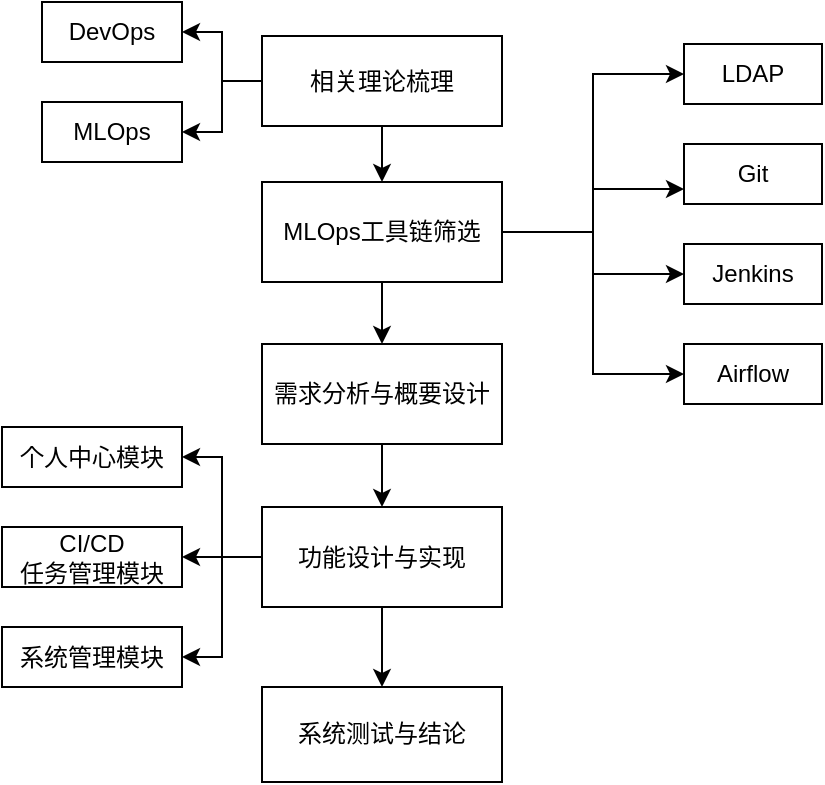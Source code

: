 <mxfile version="14.6.10" type="github">
  <diagram id="VPL3twVlXmOfuraQBluj" name="第 1 页">
    <mxGraphModel dx="782" dy="437" grid="1" gridSize="10" guides="1" tooltips="1" connect="1" arrows="1" fold="1" page="1" pageScale="1" pageWidth="827" pageHeight="1169" math="0" shadow="0">
      <root>
        <mxCell id="0" />
        <mxCell id="1" parent="0" />
        <mxCell id="V8DIiMV9YnRs5j7EAqe4-22" style="edgeStyle=orthogonalEdgeStyle;rounded=0;orthogonalLoop=1;jettySize=auto;html=1;exitX=0;exitY=0.5;exitDx=0;exitDy=0;entryX=1;entryY=0.5;entryDx=0;entryDy=0;" edge="1" parent="1" source="V8DIiMV9YnRs5j7EAqe4-1" target="V8DIiMV9YnRs5j7EAqe4-6">
          <mxGeometry relative="1" as="geometry" />
        </mxCell>
        <mxCell id="V8DIiMV9YnRs5j7EAqe4-23" style="edgeStyle=orthogonalEdgeStyle;rounded=0;orthogonalLoop=1;jettySize=auto;html=1;exitX=0;exitY=0.5;exitDx=0;exitDy=0;entryX=1;entryY=0.5;entryDx=0;entryDy=0;" edge="1" parent="1" source="V8DIiMV9YnRs5j7EAqe4-1" target="V8DIiMV9YnRs5j7EAqe4-7">
          <mxGeometry relative="1" as="geometry" />
        </mxCell>
        <mxCell id="V8DIiMV9YnRs5j7EAqe4-24" style="edgeStyle=orthogonalEdgeStyle;rounded=0;orthogonalLoop=1;jettySize=auto;html=1;exitX=0.5;exitY=1;exitDx=0;exitDy=0;entryX=0.5;entryY=0;entryDx=0;entryDy=0;" edge="1" parent="1" source="V8DIiMV9YnRs5j7EAqe4-1" target="V8DIiMV9YnRs5j7EAqe4-4">
          <mxGeometry relative="1" as="geometry" />
        </mxCell>
        <mxCell id="V8DIiMV9YnRs5j7EAqe4-1" value="相关理论梳理" style="rounded=0;whiteSpace=wrap;html=1;" vertex="1" parent="1">
          <mxGeometry x="460" y="337" width="120" height="45" as="geometry" />
        </mxCell>
        <mxCell id="V8DIiMV9YnRs5j7EAqe4-27" style="edgeStyle=orthogonalEdgeStyle;rounded=0;orthogonalLoop=1;jettySize=auto;html=1;exitX=0.5;exitY=1;exitDx=0;exitDy=0;entryX=0.5;entryY=0;entryDx=0;entryDy=0;" edge="1" parent="1" source="V8DIiMV9YnRs5j7EAqe4-2" target="V8DIiMV9YnRs5j7EAqe4-13">
          <mxGeometry relative="1" as="geometry" />
        </mxCell>
        <mxCell id="V8DIiMV9YnRs5j7EAqe4-2" value="需求分析与概要设计" style="rounded=0;whiteSpace=wrap;html=1;" vertex="1" parent="1">
          <mxGeometry x="460" y="491" width="120" height="50" as="geometry" />
        </mxCell>
        <mxCell id="V8DIiMV9YnRs5j7EAqe4-18" style="edgeStyle=orthogonalEdgeStyle;rounded=0;orthogonalLoop=1;jettySize=auto;html=1;exitX=1;exitY=0.5;exitDx=0;exitDy=0;entryX=0;entryY=0.5;entryDx=0;entryDy=0;" edge="1" parent="1" source="V8DIiMV9YnRs5j7EAqe4-4" target="V8DIiMV9YnRs5j7EAqe4-9">
          <mxGeometry relative="1" as="geometry" />
        </mxCell>
        <mxCell id="V8DIiMV9YnRs5j7EAqe4-19" style="edgeStyle=orthogonalEdgeStyle;rounded=0;orthogonalLoop=1;jettySize=auto;html=1;exitX=1;exitY=0.5;exitDx=0;exitDy=0;entryX=0;entryY=0.75;entryDx=0;entryDy=0;" edge="1" parent="1" source="V8DIiMV9YnRs5j7EAqe4-4" target="V8DIiMV9YnRs5j7EAqe4-10">
          <mxGeometry relative="1" as="geometry" />
        </mxCell>
        <mxCell id="V8DIiMV9YnRs5j7EAqe4-20" style="edgeStyle=orthogonalEdgeStyle;rounded=0;orthogonalLoop=1;jettySize=auto;html=1;exitX=1;exitY=0.5;exitDx=0;exitDy=0;entryX=0;entryY=0.5;entryDx=0;entryDy=0;" edge="1" parent="1" source="V8DIiMV9YnRs5j7EAqe4-4" target="V8DIiMV9YnRs5j7EAqe4-11">
          <mxGeometry relative="1" as="geometry" />
        </mxCell>
        <mxCell id="V8DIiMV9YnRs5j7EAqe4-21" style="edgeStyle=orthogonalEdgeStyle;rounded=0;orthogonalLoop=1;jettySize=auto;html=1;exitX=1;exitY=0.5;exitDx=0;exitDy=0;entryX=0;entryY=0.5;entryDx=0;entryDy=0;" edge="1" parent="1" source="V8DIiMV9YnRs5j7EAqe4-4" target="V8DIiMV9YnRs5j7EAqe4-12">
          <mxGeometry relative="1" as="geometry" />
        </mxCell>
        <mxCell id="V8DIiMV9YnRs5j7EAqe4-26" style="edgeStyle=orthogonalEdgeStyle;rounded=0;orthogonalLoop=1;jettySize=auto;html=1;exitX=0.5;exitY=1;exitDx=0;exitDy=0;" edge="1" parent="1" source="V8DIiMV9YnRs5j7EAqe4-4" target="V8DIiMV9YnRs5j7EAqe4-2">
          <mxGeometry relative="1" as="geometry" />
        </mxCell>
        <mxCell id="V8DIiMV9YnRs5j7EAqe4-4" value="MLOps工具链筛选" style="rounded=0;whiteSpace=wrap;html=1;" vertex="1" parent="1">
          <mxGeometry x="460" y="410" width="120" height="50" as="geometry" />
        </mxCell>
        <mxCell id="V8DIiMV9YnRs5j7EAqe4-6" value="DevOps" style="rounded=0;whiteSpace=wrap;html=1;" vertex="1" parent="1">
          <mxGeometry x="350" y="320" width="70" height="30" as="geometry" />
        </mxCell>
        <mxCell id="V8DIiMV9YnRs5j7EAqe4-7" value="MLOps" style="rounded=0;whiteSpace=wrap;html=1;" vertex="1" parent="1">
          <mxGeometry x="350" y="370" width="70" height="30" as="geometry" />
        </mxCell>
        <mxCell id="V8DIiMV9YnRs5j7EAqe4-9" value="LDAP" style="rounded=0;whiteSpace=wrap;html=1;" vertex="1" parent="1">
          <mxGeometry x="671" y="341" width="69" height="30" as="geometry" />
        </mxCell>
        <mxCell id="V8DIiMV9YnRs5j7EAqe4-10" value="Git" style="rounded=0;whiteSpace=wrap;html=1;" vertex="1" parent="1">
          <mxGeometry x="671" y="391" width="69" height="30" as="geometry" />
        </mxCell>
        <mxCell id="V8DIiMV9YnRs5j7EAqe4-11" value="Jenkins&lt;span style=&quot;color: rgba(0 , 0 , 0 , 0) ; font-family: monospace ; font-size: 0px&quot;&gt;%3CmxGraphModel%3E%3Croot%3E%3CmxCell%20id%3D%220%22%2F%3E%3CmxCell%20id%3D%221%22%20parent%3D%220%22%2F%3E%3CmxCell%20id%3D%222%22%20value%3D%22Git%22%20style%3D%22rounded%3D0%3BwhiteSpace%3Dwrap%3Bhtml%3D1%3B%22%20vertex%3D%221%22%20parent%3D%221%22%3E%3CmxGeometry%20x%3D%22690%22%20y%3D%22450%22%20width%3D%2280%22%20height%3D%2230%22%20as%3D%22geometry%22%2F%3E%3C%2FmxCell%3E%3C%2Froot%3E%3C%2FmxGraphModel%3E&lt;/span&gt;" style="rounded=0;whiteSpace=wrap;html=1;" vertex="1" parent="1">
          <mxGeometry x="671" y="441" width="69" height="30" as="geometry" />
        </mxCell>
        <mxCell id="V8DIiMV9YnRs5j7EAqe4-12" value="Airflow" style="rounded=0;whiteSpace=wrap;html=1;" vertex="1" parent="1">
          <mxGeometry x="671" y="491" width="69" height="30" as="geometry" />
        </mxCell>
        <mxCell id="V8DIiMV9YnRs5j7EAqe4-32" style="edgeStyle=orthogonalEdgeStyle;rounded=0;orthogonalLoop=1;jettySize=auto;html=1;exitX=0;exitY=0.5;exitDx=0;exitDy=0;entryX=1;entryY=0.5;entryDx=0;entryDy=0;" edge="1" parent="1" source="V8DIiMV9YnRs5j7EAqe4-13" target="V8DIiMV9YnRs5j7EAqe4-14">
          <mxGeometry relative="1" as="geometry" />
        </mxCell>
        <mxCell id="V8DIiMV9YnRs5j7EAqe4-34" style="edgeStyle=orthogonalEdgeStyle;rounded=0;orthogonalLoop=1;jettySize=auto;html=1;exitX=0;exitY=0.5;exitDx=0;exitDy=0;entryX=1;entryY=0.5;entryDx=0;entryDy=0;" edge="1" parent="1" source="V8DIiMV9YnRs5j7EAqe4-13" target="V8DIiMV9YnRs5j7EAqe4-15">
          <mxGeometry relative="1" as="geometry" />
        </mxCell>
        <mxCell id="V8DIiMV9YnRs5j7EAqe4-35" style="edgeStyle=orthogonalEdgeStyle;rounded=0;orthogonalLoop=1;jettySize=auto;html=1;exitX=0;exitY=0.5;exitDx=0;exitDy=0;entryX=1;entryY=0.5;entryDx=0;entryDy=0;" edge="1" parent="1" source="V8DIiMV9YnRs5j7EAqe4-13" target="V8DIiMV9YnRs5j7EAqe4-16">
          <mxGeometry relative="1" as="geometry" />
        </mxCell>
        <mxCell id="V8DIiMV9YnRs5j7EAqe4-36" value="" style="edgeStyle=orthogonalEdgeStyle;rounded=0;orthogonalLoop=1;jettySize=auto;html=1;" edge="1" parent="1" source="V8DIiMV9YnRs5j7EAqe4-13" target="V8DIiMV9YnRs5j7EAqe4-17">
          <mxGeometry relative="1" as="geometry" />
        </mxCell>
        <mxCell id="V8DIiMV9YnRs5j7EAqe4-13" value="功能设计与实现" style="rounded=0;whiteSpace=wrap;html=1;" vertex="1" parent="1">
          <mxGeometry x="460" y="572.5" width="120" height="50" as="geometry" />
        </mxCell>
        <mxCell id="V8DIiMV9YnRs5j7EAqe4-14" value="个人中心模块" style="rounded=0;whiteSpace=wrap;html=1;" vertex="1" parent="1">
          <mxGeometry x="330" y="532.5" width="90" height="30" as="geometry" />
        </mxCell>
        <mxCell id="V8DIiMV9YnRs5j7EAqe4-15" value="CI/CD&lt;br&gt;任务管理模块" style="rounded=0;whiteSpace=wrap;html=1;" vertex="1" parent="1">
          <mxGeometry x="330" y="582.5" width="90" height="30" as="geometry" />
        </mxCell>
        <mxCell id="V8DIiMV9YnRs5j7EAqe4-16" value="系统管理模块" style="rounded=0;whiteSpace=wrap;html=1;" vertex="1" parent="1">
          <mxGeometry x="330" y="632.5" width="90" height="30" as="geometry" />
        </mxCell>
        <mxCell id="V8DIiMV9YnRs5j7EAqe4-17" value="系统测试与结论" style="rounded=0;whiteSpace=wrap;html=1;" vertex="1" parent="1">
          <mxGeometry x="460" y="662.5" width="120" height="47.5" as="geometry" />
        </mxCell>
      </root>
    </mxGraphModel>
  </diagram>
</mxfile>
